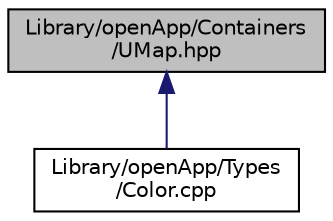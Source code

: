 digraph "Library/openApp/Containers/UMap.hpp"
{
  edge [fontname="Helvetica",fontsize="10",labelfontname="Helvetica",labelfontsize="10"];
  node [fontname="Helvetica",fontsize="10",shape=record];
  Node5 [label="Library/openApp/Containers\l/UMap.hpp",height=0.2,width=0.4,color="black", fillcolor="grey75", style="filled", fontcolor="black"];
  Node5 -> Node6 [dir="back",color="midnightblue",fontsize="10",style="solid",fontname="Helvetica"];
  Node6 [label="Library/openApp/Types\l/Color.cpp",height=0.2,width=0.4,color="black", fillcolor="white", style="filled",URL="$_color_8cpp.html"];
}
